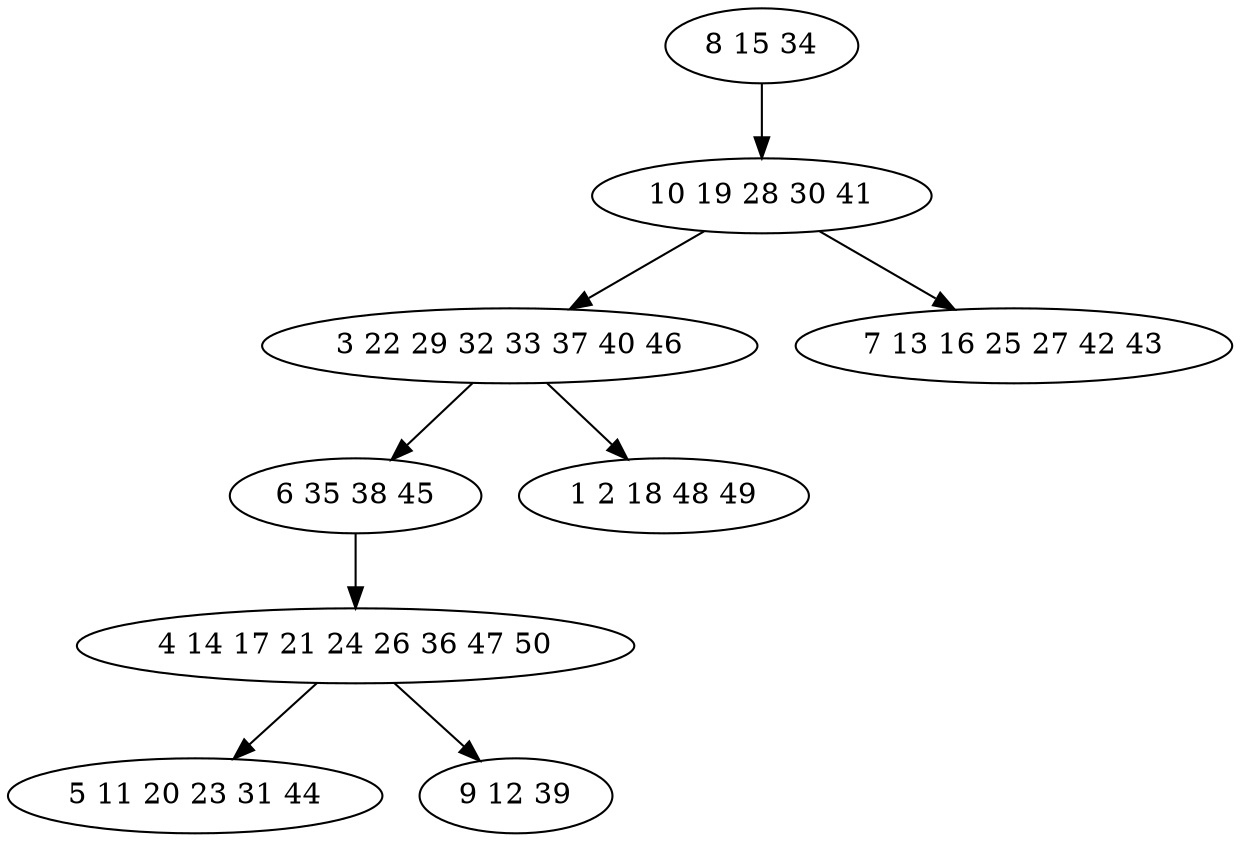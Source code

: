 digraph true_tree {
	"0" -> "1"
	"1" -> "2"
	"1" -> "3"
	"2" -> "4"
	"4" -> "5"
	"5" -> "6"
	"2" -> "7"
	"5" -> "8"
	"0" [label="8 15 34"];
	"1" [label="10 19 28 30 41"];
	"2" [label="3 22 29 32 33 37 40 46"];
	"3" [label="7 13 16 25 27 42 43"];
	"4" [label="6 35 38 45"];
	"5" [label="4 14 17 21 24 26 36 47 50"];
	"6" [label="5 11 20 23 31 44"];
	"7" [label="1 2 18 48 49"];
	"8" [label="9 12 39"];
}
